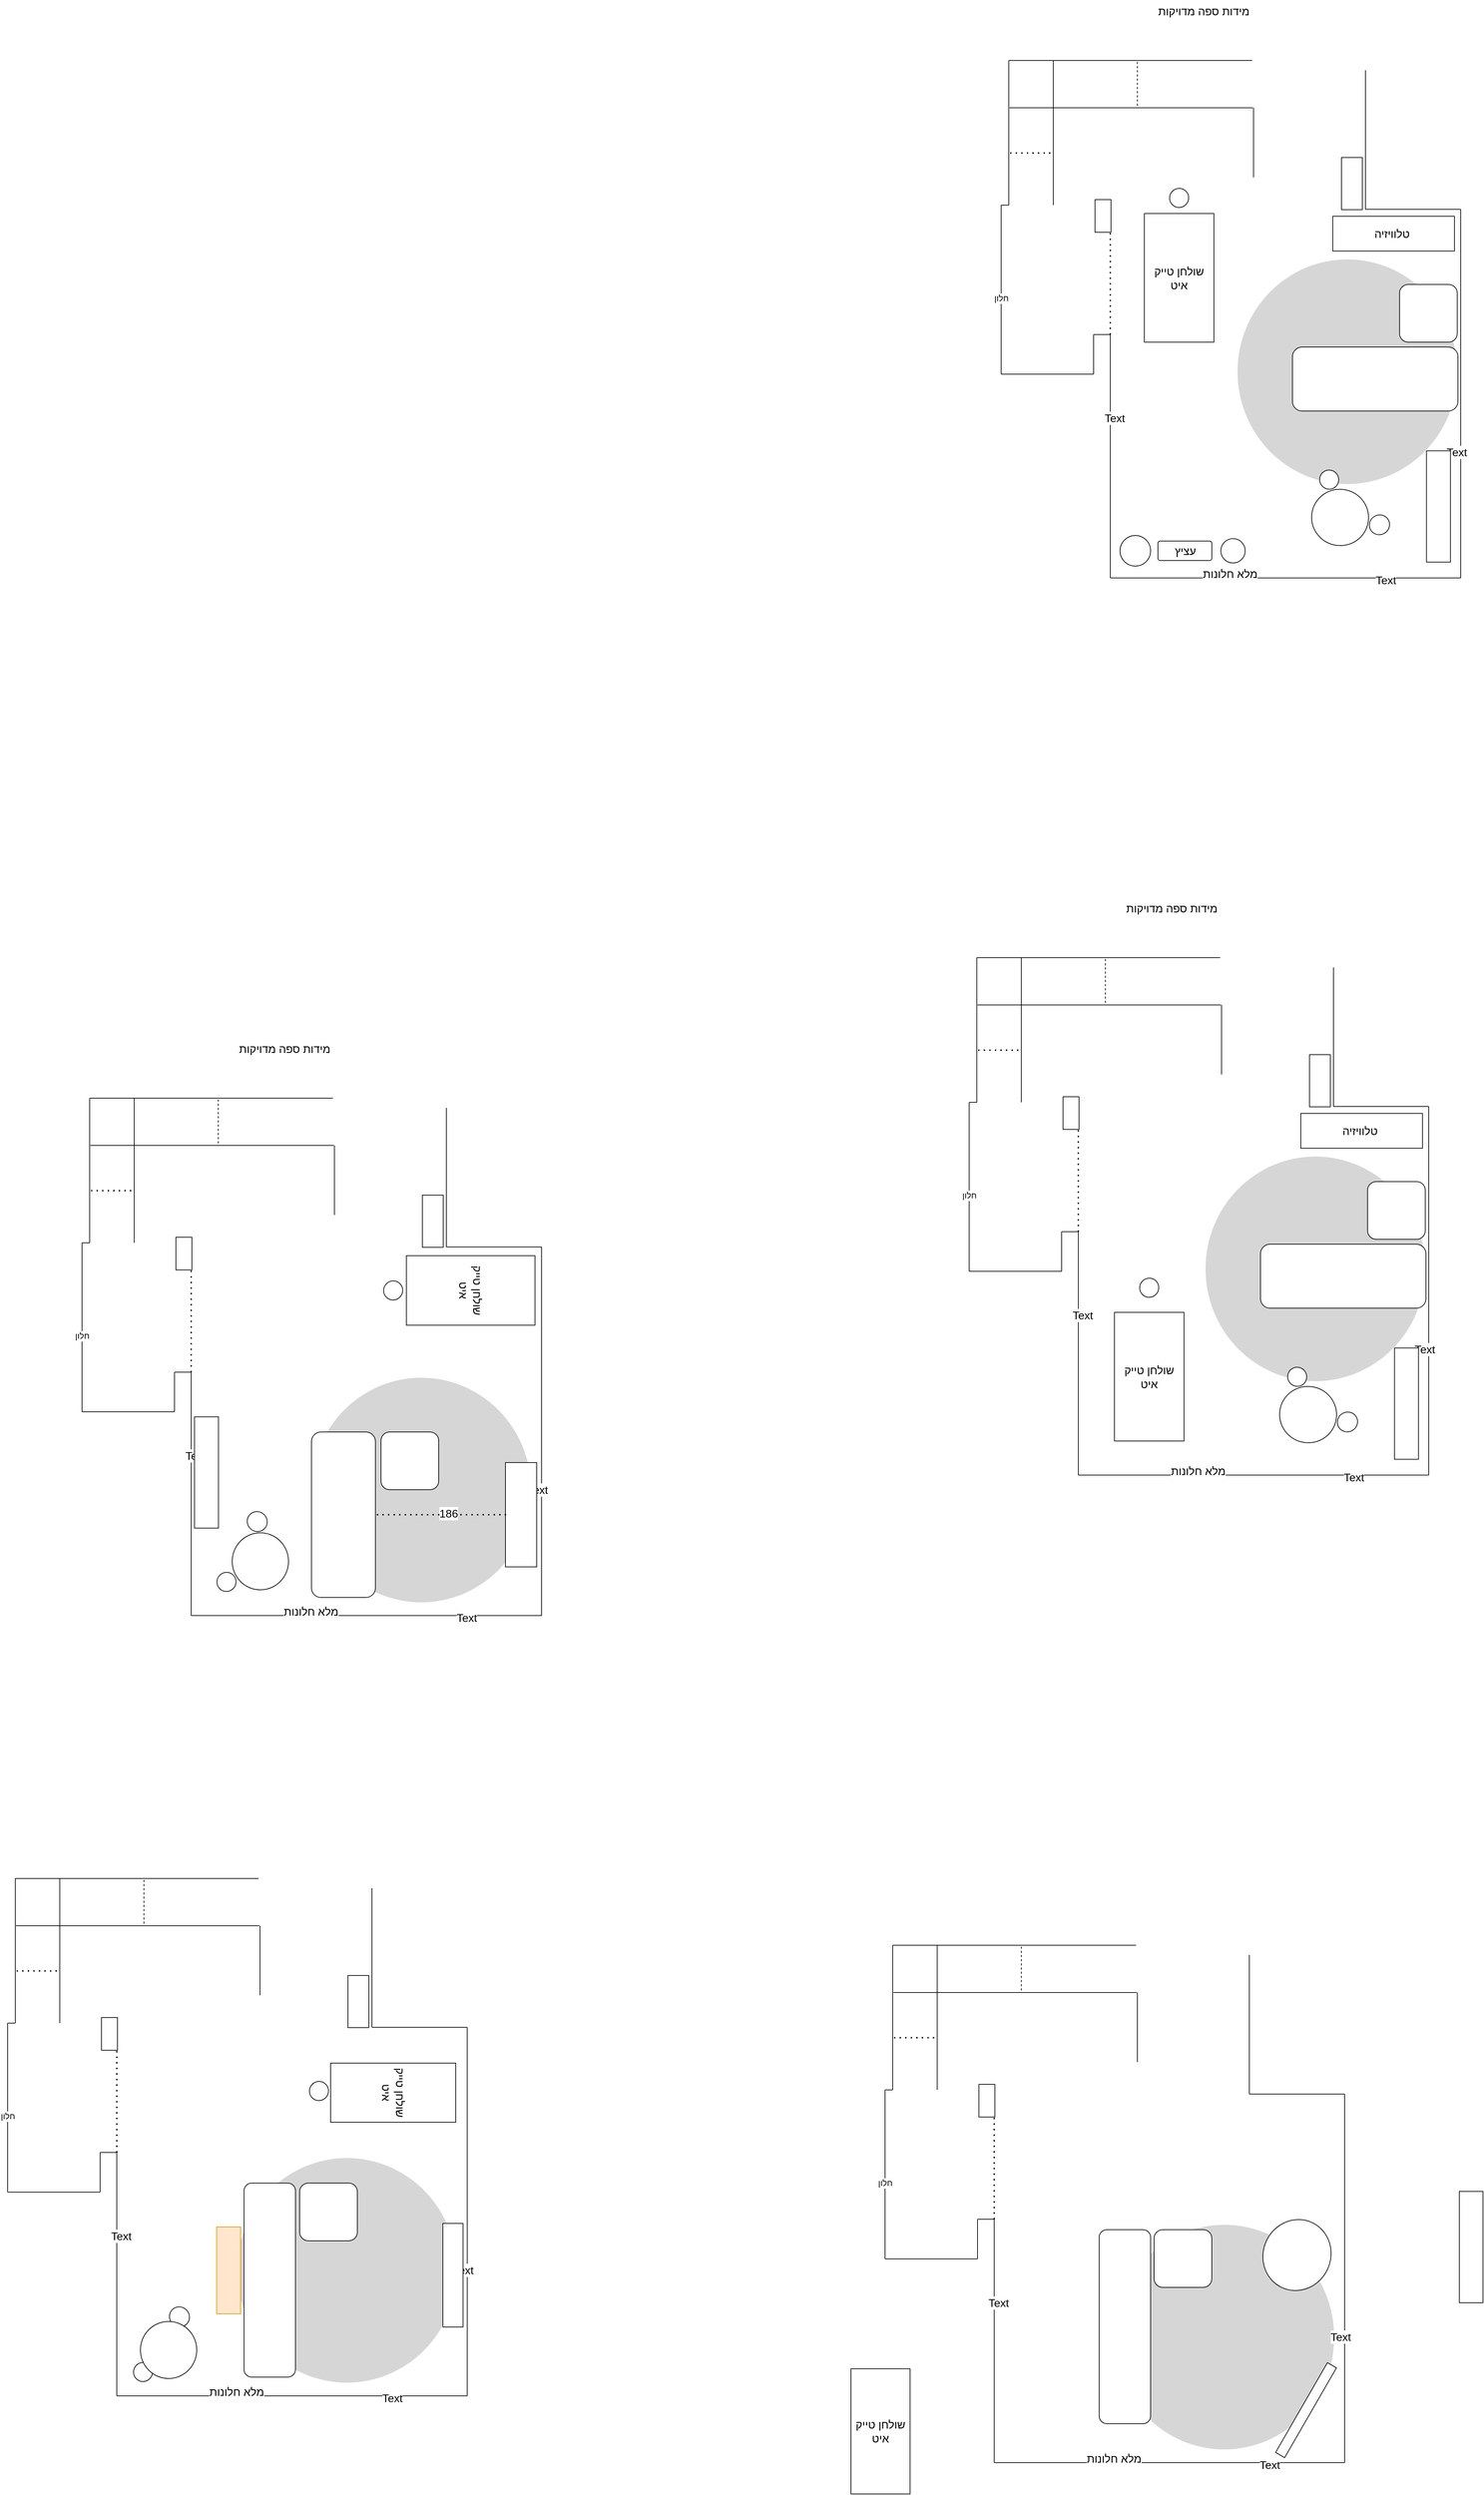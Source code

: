 <mxfile version="22.1.17" type="github">
  <diagram id="1IsKAp_z5Cbp1rZS8PP9" name="Page-1">
    <mxGraphModel dx="4347" dy="7733" grid="0" gridSize="10" guides="1" tooltips="1" connect="1" arrows="1" fold="1" page="0" pageScale="1" pageWidth="827" pageHeight="1169" background="none" math="0" shadow="0">
      <root>
        <mxCell id="0" />
        <mxCell id="1" parent="0" />
        <mxCell id="WkrGRsVILk8Z9ovsLct5-13" value="" style="ellipse;whiteSpace=wrap;html=1;fontSize=16;strokeColor=none;fillColor=#D6D6D6;" parent="1" vertex="1">
          <mxGeometry x="1143" y="1634" width="316" height="323" as="geometry" />
        </mxCell>
        <mxCell id="WkrGRsVILk8Z9ovsLct5-14" value="" style="endArrow=none;html=1;rounded=0;fontSize=12;startSize=8;endSize=8;curved=1;" parent="1" edge="1">
          <mxGeometry width="50" height="50" relative="1" as="geometry">
            <mxPoint x="1337" y="1246" as="sourcePoint" />
            <mxPoint x="1337" y="1446" as="targetPoint" />
          </mxGeometry>
        </mxCell>
        <mxCell id="WkrGRsVILk8Z9ovsLct5-15" value="" style="endArrow=none;html=1;rounded=0;fontSize=12;startSize=8;endSize=8;curved=1;" parent="1" edge="1">
          <mxGeometry width="50" height="50" relative="1" as="geometry">
            <mxPoint x="1337" y="1446" as="sourcePoint" />
            <mxPoint x="1474" y="1446" as="targetPoint" />
          </mxGeometry>
        </mxCell>
        <mxCell id="WkrGRsVILk8Z9ovsLct5-16" value="" style="endArrow=none;html=1;rounded=0;fontSize=12;startSize=8;endSize=8;curved=1;" parent="1" edge="1">
          <mxGeometry width="50" height="50" relative="1" as="geometry">
            <mxPoint x="1474" y="1446" as="sourcePoint" />
            <mxPoint x="1474" y="1976" as="targetPoint" />
          </mxGeometry>
        </mxCell>
        <mxCell id="WkrGRsVILk8Z9ovsLct5-17" value="Text" style="edgeLabel;html=1;align=center;verticalAlign=middle;resizable=0;points=[];fontSize=16;" parent="WkrGRsVILk8Z9ovsLct5-16" vertex="1" connectable="0">
          <mxGeometry x="0.317" y="-6" relative="1" as="geometry">
            <mxPoint as="offset" />
          </mxGeometry>
        </mxCell>
        <mxCell id="WkrGRsVILk8Z9ovsLct5-18" value="" style="endArrow=none;html=1;rounded=0;fontSize=12;startSize=8;endSize=8;curved=1;" parent="1" edge="1">
          <mxGeometry width="50" height="50" relative="1" as="geometry">
            <mxPoint x="1474" y="1976" as="sourcePoint" />
            <mxPoint x="970" y="1976" as="targetPoint" />
          </mxGeometry>
        </mxCell>
        <mxCell id="WkrGRsVILk8Z9ovsLct5-19" value="מלא חלונות" style="edgeLabel;html=1;align=center;verticalAlign=middle;resizable=0;points=[];fontSize=16;" parent="WkrGRsVILk8Z9ovsLct5-18" vertex="1" connectable="0">
          <mxGeometry x="0.317" y="-6" relative="1" as="geometry">
            <mxPoint as="offset" />
          </mxGeometry>
        </mxCell>
        <mxCell id="WkrGRsVILk8Z9ovsLct5-20" value="Text" style="edgeLabel;html=1;align=center;verticalAlign=middle;resizable=0;points=[];fontSize=16;" parent="WkrGRsVILk8Z9ovsLct5-18" vertex="1" connectable="0">
          <mxGeometry x="-0.569" y="3" relative="1" as="geometry">
            <mxPoint as="offset" />
          </mxGeometry>
        </mxCell>
        <mxCell id="WkrGRsVILk8Z9ovsLct5-21" value="" style="endArrow=none;html=1;rounded=0;fontSize=12;startSize=8;endSize=8;curved=1;" parent="1" edge="1">
          <mxGeometry width="50" height="50" relative="1" as="geometry">
            <mxPoint x="970" y="1976" as="sourcePoint" />
            <mxPoint x="970" y="1626" as="targetPoint" />
          </mxGeometry>
        </mxCell>
        <mxCell id="WkrGRsVILk8Z9ovsLct5-22" value="Text" style="edgeLabel;html=1;align=center;verticalAlign=middle;resizable=0;points=[];fontSize=16;" parent="WkrGRsVILk8Z9ovsLct5-21" vertex="1" connectable="0">
          <mxGeometry x="0.317" y="-6" relative="1" as="geometry">
            <mxPoint as="offset" />
          </mxGeometry>
        </mxCell>
        <mxCell id="WkrGRsVILk8Z9ovsLct5-23" value="" style="endArrow=none;html=1;rounded=0;fontSize=12;startSize=8;endSize=8;curved=1;" parent="1" edge="1">
          <mxGeometry width="50" height="50" relative="1" as="geometry">
            <mxPoint x="970" y="1626" as="sourcePoint" />
            <mxPoint x="946" y="1626" as="targetPoint" />
          </mxGeometry>
        </mxCell>
        <mxCell id="WkrGRsVILk8Z9ovsLct5-24" value="" style="endArrow=none;html=1;rounded=0;fontSize=12;startSize=8;endSize=8;curved=1;" parent="1" edge="1">
          <mxGeometry width="50" height="50" relative="1" as="geometry">
            <mxPoint x="946" y="1626" as="sourcePoint" />
            <mxPoint x="946" y="1683" as="targetPoint" />
          </mxGeometry>
        </mxCell>
        <mxCell id="WkrGRsVILk8Z9ovsLct5-25" value="" style="endArrow=none;html=1;rounded=0;fontSize=12;startSize=8;endSize=8;curved=1;" parent="1" edge="1">
          <mxGeometry width="50" height="50" relative="1" as="geometry">
            <mxPoint x="946" y="1683" as="sourcePoint" />
            <mxPoint x="813" y="1683" as="targetPoint" />
          </mxGeometry>
        </mxCell>
        <mxCell id="WkrGRsVILk8Z9ovsLct5-26" value="" style="endArrow=none;html=1;rounded=0;fontSize=12;startSize=8;endSize=8;curved=1;" parent="1" edge="1">
          <mxGeometry width="50" height="50" relative="1" as="geometry">
            <mxPoint x="813" y="1683" as="sourcePoint" />
            <mxPoint x="813" y="1630" as="targetPoint" />
          </mxGeometry>
        </mxCell>
        <mxCell id="WkrGRsVILk8Z9ovsLct5-27" value="חלון" style="endArrow=none;html=1;rounded=0;fontSize=12;startSize=8;endSize=8;curved=1;" parent="1" edge="1">
          <mxGeometry width="50" height="50" relative="1" as="geometry">
            <mxPoint x="813" y="1630" as="sourcePoint" />
            <mxPoint x="813" y="1517" as="targetPoint" />
          </mxGeometry>
        </mxCell>
        <mxCell id="WkrGRsVILk8Z9ovsLct5-28" value="" style="endArrow=none;html=1;rounded=0;fontSize=12;startSize=8;endSize=8;curved=1;" parent="1" edge="1">
          <mxGeometry width="50" height="50" relative="1" as="geometry">
            <mxPoint x="824" y="1440" as="sourcePoint" />
            <mxPoint x="824" y="1232" as="targetPoint" />
          </mxGeometry>
        </mxCell>
        <mxCell id="WkrGRsVILk8Z9ovsLct5-29" value="" style="endArrow=none;html=1;rounded=0;fontSize=12;startSize=8;endSize=8;curved=1;" parent="1" edge="1">
          <mxGeometry width="50" height="50" relative="1" as="geometry">
            <mxPoint x="813" y="1517" as="sourcePoint" />
            <mxPoint x="813" y="1440" as="targetPoint" />
          </mxGeometry>
        </mxCell>
        <mxCell id="WkrGRsVILk8Z9ovsLct5-30" value="" style="endArrow=none;html=1;rounded=0;fontSize=12;startSize=8;endSize=8;curved=1;" parent="1" edge="1">
          <mxGeometry width="50" height="50" relative="1" as="geometry">
            <mxPoint x="813" y="1440" as="sourcePoint" />
            <mxPoint x="824" y="1440" as="targetPoint" />
          </mxGeometry>
        </mxCell>
        <mxCell id="WkrGRsVILk8Z9ovsLct5-31" value="" style="endArrow=none;html=1;rounded=0;fontSize=12;startSize=8;endSize=8;curved=1;" parent="1" edge="1">
          <mxGeometry width="50" height="50" relative="1" as="geometry">
            <mxPoint x="824" y="1232" as="sourcePoint" />
            <mxPoint x="1174" y="1232" as="targetPoint" />
          </mxGeometry>
        </mxCell>
        <mxCell id="WkrGRsVILk8Z9ovsLct5-32" value="" style="endArrow=none;html=1;rounded=0;fontSize=12;startSize=8;endSize=8;curved=1;" parent="1" edge="1">
          <mxGeometry width="50" height="50" relative="1" as="geometry">
            <mxPoint x="825" y="1300" as="sourcePoint" />
            <mxPoint x="1175" y="1300" as="targetPoint" />
          </mxGeometry>
        </mxCell>
        <mxCell id="WkrGRsVILk8Z9ovsLct5-33" value="" style="endArrow=none;dashed=1;html=1;rounded=0;fontSize=12;startSize=8;endSize=8;curved=1;" parent="1" edge="1">
          <mxGeometry width="50" height="50" relative="1" as="geometry">
            <mxPoint x="1009" y="1297" as="sourcePoint" />
            <mxPoint x="1009" y="1231" as="targetPoint" />
          </mxGeometry>
        </mxCell>
        <mxCell id="WkrGRsVILk8Z9ovsLct5-34" value="" style="endArrow=none;html=1;rounded=0;fontSize=12;startSize=8;endSize=8;curved=1;" parent="1" edge="1">
          <mxGeometry width="50" height="50" relative="1" as="geometry">
            <mxPoint x="888" y="1440" as="sourcePoint" />
            <mxPoint x="888" y="1232" as="targetPoint" />
          </mxGeometry>
        </mxCell>
        <mxCell id="WkrGRsVILk8Z9ovsLct5-35" value="" style="endArrow=none;dashed=1;html=1;dashPattern=1 3;strokeWidth=2;rounded=0;fontSize=12;startSize=8;endSize=8;curved=1;" parent="1" edge="1">
          <mxGeometry width="50" height="50" relative="1" as="geometry">
            <mxPoint x="826" y="1365" as="sourcePoint" />
            <mxPoint x="888" y="1365" as="targetPoint" />
          </mxGeometry>
        </mxCell>
        <mxCell id="WkrGRsVILk8Z9ovsLct5-36" value="" style="rounded=0;whiteSpace=wrap;html=1;fontSize=16;" parent="1" vertex="1">
          <mxGeometry x="948" y="1432" width="23" height="47" as="geometry" />
        </mxCell>
        <mxCell id="WkrGRsVILk8Z9ovsLct5-37" value="" style="endArrow=none;dashed=1;html=1;dashPattern=1 3;strokeWidth=2;rounded=0;fontSize=12;startSize=8;endSize=8;curved=1;" parent="1" edge="1">
          <mxGeometry width="50" height="50" relative="1" as="geometry">
            <mxPoint x="970" y="1626" as="sourcePoint" />
            <mxPoint x="970" y="1476" as="targetPoint" />
          </mxGeometry>
        </mxCell>
        <mxCell id="WkrGRsVILk8Z9ovsLct5-38" value="" style="endArrow=none;html=1;rounded=0;fontSize=12;startSize=8;endSize=8;curved=1;" parent="1" edge="1">
          <mxGeometry width="50" height="50" relative="1" as="geometry">
            <mxPoint x="1176" y="1400" as="sourcePoint" />
            <mxPoint x="1176" y="1300" as="targetPoint" />
          </mxGeometry>
        </mxCell>
        <mxCell id="WkrGRsVILk8Z9ovsLct5-39" value="שולחן טייק איט" style="rounded=0;whiteSpace=wrap;html=1;fontSize=16;rotation=0;" parent="1" vertex="1">
          <mxGeometry x="764" y="1841" width="85" height="180" as="geometry" />
        </mxCell>
        <mxCell id="WkrGRsVILk8Z9ovsLct5-40" value="" style="rounded=0;whiteSpace=wrap;html=1;fontSize=16;rotation=30;" parent="1" vertex="1">
          <mxGeometry x="1411" y="1826" width="15" height="149" as="geometry" />
        </mxCell>
        <mxCell id="WkrGRsVILk8Z9ovsLct5-41" value="" style="rounded=1;whiteSpace=wrap;html=1;fontSize=16;" parent="1" vertex="1">
          <mxGeometry x="1121" y="1641" width="74" height="279" as="geometry" />
        </mxCell>
        <mxCell id="WkrGRsVILk8Z9ovsLct5-42" value="" style="rounded=1;whiteSpace=wrap;html=1;fontSize=16;rotation=0;" parent="1" vertex="1">
          <mxGeometry x="1200" y="1641" width="83" height="83" as="geometry" />
        </mxCell>
        <mxCell id="WkrGRsVILk8Z9ovsLct5-43" value="" style="rounded=0;whiteSpace=wrap;html=1;fontSize=16;rotation=90;" parent="1" vertex="1">
          <mxGeometry x="1576" y="1649" width="160" height="34" as="geometry" />
        </mxCell>
        <mxCell id="WkrGRsVILk8Z9ovsLct5-55" value="" style="ellipse;whiteSpace=wrap;html=1;fontSize=16;rotation=-65;direction=west;" parent="1" vertex="1">
          <mxGeometry x="1354" y="1629" width="103" height="97" as="geometry" />
        </mxCell>
        <mxCell id="WkrGRsVILk8Z9ovsLct5-88" value="" style="ellipse;whiteSpace=wrap;html=1;fontSize=16;strokeColor=none;fillColor=#D6D6D6;" parent="1" vertex="1">
          <mxGeometry x="-119" y="1538" width="316" height="323" as="geometry" />
        </mxCell>
        <mxCell id="WkrGRsVILk8Z9ovsLct5-89" value="" style="endArrow=none;html=1;rounded=0;fontSize=12;startSize=8;endSize=8;curved=1;" parent="1" edge="1">
          <mxGeometry width="50" height="50" relative="1" as="geometry">
            <mxPoint x="75" y="1150" as="sourcePoint" />
            <mxPoint x="75" y="1350" as="targetPoint" />
          </mxGeometry>
        </mxCell>
        <mxCell id="WkrGRsVILk8Z9ovsLct5-90" value="" style="endArrow=none;html=1;rounded=0;fontSize=12;startSize=8;endSize=8;curved=1;" parent="1" edge="1">
          <mxGeometry width="50" height="50" relative="1" as="geometry">
            <mxPoint x="75" y="1350" as="sourcePoint" />
            <mxPoint x="212" y="1350" as="targetPoint" />
          </mxGeometry>
        </mxCell>
        <mxCell id="WkrGRsVILk8Z9ovsLct5-91" value="" style="endArrow=none;html=1;rounded=0;fontSize=12;startSize=8;endSize=8;curved=1;" parent="1" edge="1">
          <mxGeometry width="50" height="50" relative="1" as="geometry">
            <mxPoint x="212" y="1350" as="sourcePoint" />
            <mxPoint x="212" y="1880" as="targetPoint" />
          </mxGeometry>
        </mxCell>
        <mxCell id="WkrGRsVILk8Z9ovsLct5-92" value="Text" style="edgeLabel;html=1;align=center;verticalAlign=middle;resizable=0;points=[];fontSize=16;" parent="WkrGRsVILk8Z9ovsLct5-91" vertex="1" connectable="0">
          <mxGeometry x="0.317" y="-6" relative="1" as="geometry">
            <mxPoint as="offset" />
          </mxGeometry>
        </mxCell>
        <mxCell id="WkrGRsVILk8Z9ovsLct5-93" value="" style="endArrow=none;html=1;rounded=0;fontSize=12;startSize=8;endSize=8;curved=1;" parent="1" edge="1">
          <mxGeometry width="50" height="50" relative="1" as="geometry">
            <mxPoint x="212" y="1880" as="sourcePoint" />
            <mxPoint x="-292" y="1880" as="targetPoint" />
          </mxGeometry>
        </mxCell>
        <mxCell id="WkrGRsVILk8Z9ovsLct5-94" value="מלא חלונות" style="edgeLabel;html=1;align=center;verticalAlign=middle;resizable=0;points=[];fontSize=16;" parent="WkrGRsVILk8Z9ovsLct5-93" vertex="1" connectable="0">
          <mxGeometry x="0.317" y="-6" relative="1" as="geometry">
            <mxPoint as="offset" />
          </mxGeometry>
        </mxCell>
        <mxCell id="WkrGRsVILk8Z9ovsLct5-95" value="Text" style="edgeLabel;html=1;align=center;verticalAlign=middle;resizable=0;points=[];fontSize=16;" parent="WkrGRsVILk8Z9ovsLct5-93" vertex="1" connectable="0">
          <mxGeometry x="-0.569" y="3" relative="1" as="geometry">
            <mxPoint as="offset" />
          </mxGeometry>
        </mxCell>
        <mxCell id="WkrGRsVILk8Z9ovsLct5-96" value="" style="endArrow=none;html=1;rounded=0;fontSize=12;startSize=8;endSize=8;curved=1;" parent="1" edge="1">
          <mxGeometry width="50" height="50" relative="1" as="geometry">
            <mxPoint x="-292" y="1880" as="sourcePoint" />
            <mxPoint x="-292" y="1530" as="targetPoint" />
          </mxGeometry>
        </mxCell>
        <mxCell id="WkrGRsVILk8Z9ovsLct5-97" value="Text" style="edgeLabel;html=1;align=center;verticalAlign=middle;resizable=0;points=[];fontSize=16;" parent="WkrGRsVILk8Z9ovsLct5-96" vertex="1" connectable="0">
          <mxGeometry x="0.317" y="-6" relative="1" as="geometry">
            <mxPoint as="offset" />
          </mxGeometry>
        </mxCell>
        <mxCell id="WkrGRsVILk8Z9ovsLct5-98" value="" style="endArrow=none;html=1;rounded=0;fontSize=12;startSize=8;endSize=8;curved=1;" parent="1" edge="1">
          <mxGeometry width="50" height="50" relative="1" as="geometry">
            <mxPoint x="-292" y="1530" as="sourcePoint" />
            <mxPoint x="-316" y="1530" as="targetPoint" />
          </mxGeometry>
        </mxCell>
        <mxCell id="WkrGRsVILk8Z9ovsLct5-99" value="" style="endArrow=none;html=1;rounded=0;fontSize=12;startSize=8;endSize=8;curved=1;" parent="1" edge="1">
          <mxGeometry width="50" height="50" relative="1" as="geometry">
            <mxPoint x="-316" y="1530" as="sourcePoint" />
            <mxPoint x="-316" y="1587" as="targetPoint" />
          </mxGeometry>
        </mxCell>
        <mxCell id="WkrGRsVILk8Z9ovsLct5-100" value="" style="endArrow=none;html=1;rounded=0;fontSize=12;startSize=8;endSize=8;curved=1;" parent="1" edge="1">
          <mxGeometry width="50" height="50" relative="1" as="geometry">
            <mxPoint x="-316" y="1587" as="sourcePoint" />
            <mxPoint x="-449" y="1587" as="targetPoint" />
          </mxGeometry>
        </mxCell>
        <mxCell id="WkrGRsVILk8Z9ovsLct5-101" value="" style="endArrow=none;html=1;rounded=0;fontSize=12;startSize=8;endSize=8;curved=1;" parent="1" edge="1">
          <mxGeometry width="50" height="50" relative="1" as="geometry">
            <mxPoint x="-449" y="1587" as="sourcePoint" />
            <mxPoint x="-449" y="1534" as="targetPoint" />
          </mxGeometry>
        </mxCell>
        <mxCell id="WkrGRsVILk8Z9ovsLct5-102" value="חלון" style="endArrow=none;html=1;rounded=0;fontSize=12;startSize=8;endSize=8;curved=1;" parent="1" edge="1">
          <mxGeometry width="50" height="50" relative="1" as="geometry">
            <mxPoint x="-449" y="1534" as="sourcePoint" />
            <mxPoint x="-449" y="1421" as="targetPoint" />
          </mxGeometry>
        </mxCell>
        <mxCell id="WkrGRsVILk8Z9ovsLct5-103" value="" style="endArrow=none;html=1;rounded=0;fontSize=12;startSize=8;endSize=8;curved=1;" parent="1" edge="1">
          <mxGeometry width="50" height="50" relative="1" as="geometry">
            <mxPoint x="-438" y="1344" as="sourcePoint" />
            <mxPoint x="-438" y="1136" as="targetPoint" />
          </mxGeometry>
        </mxCell>
        <mxCell id="WkrGRsVILk8Z9ovsLct5-104" value="" style="endArrow=none;html=1;rounded=0;fontSize=12;startSize=8;endSize=8;curved=1;" parent="1" edge="1">
          <mxGeometry width="50" height="50" relative="1" as="geometry">
            <mxPoint x="-449" y="1421" as="sourcePoint" />
            <mxPoint x="-449" y="1344" as="targetPoint" />
          </mxGeometry>
        </mxCell>
        <mxCell id="WkrGRsVILk8Z9ovsLct5-105" value="" style="endArrow=none;html=1;rounded=0;fontSize=12;startSize=8;endSize=8;curved=1;" parent="1" edge="1">
          <mxGeometry width="50" height="50" relative="1" as="geometry">
            <mxPoint x="-449" y="1344" as="sourcePoint" />
            <mxPoint x="-438" y="1344" as="targetPoint" />
          </mxGeometry>
        </mxCell>
        <mxCell id="WkrGRsVILk8Z9ovsLct5-106" value="" style="endArrow=none;html=1;rounded=0;fontSize=12;startSize=8;endSize=8;curved=1;" parent="1" edge="1">
          <mxGeometry width="50" height="50" relative="1" as="geometry">
            <mxPoint x="-438" y="1136" as="sourcePoint" />
            <mxPoint x="-88" y="1136" as="targetPoint" />
          </mxGeometry>
        </mxCell>
        <mxCell id="WkrGRsVILk8Z9ovsLct5-107" value="" style="endArrow=none;html=1;rounded=0;fontSize=12;startSize=8;endSize=8;curved=1;" parent="1" edge="1">
          <mxGeometry width="50" height="50" relative="1" as="geometry">
            <mxPoint x="-437" y="1204" as="sourcePoint" />
            <mxPoint x="-87" y="1204" as="targetPoint" />
          </mxGeometry>
        </mxCell>
        <mxCell id="WkrGRsVILk8Z9ovsLct5-108" value="" style="endArrow=none;dashed=1;html=1;rounded=0;fontSize=12;startSize=8;endSize=8;curved=1;" parent="1" edge="1">
          <mxGeometry width="50" height="50" relative="1" as="geometry">
            <mxPoint x="-253" y="1201" as="sourcePoint" />
            <mxPoint x="-253" y="1135" as="targetPoint" />
          </mxGeometry>
        </mxCell>
        <mxCell id="WkrGRsVILk8Z9ovsLct5-109" value="" style="endArrow=none;html=1;rounded=0;fontSize=12;startSize=8;endSize=8;curved=1;" parent="1" edge="1">
          <mxGeometry width="50" height="50" relative="1" as="geometry">
            <mxPoint x="-374" y="1344" as="sourcePoint" />
            <mxPoint x="-374" y="1136" as="targetPoint" />
          </mxGeometry>
        </mxCell>
        <mxCell id="WkrGRsVILk8Z9ovsLct5-110" value="" style="endArrow=none;dashed=1;html=1;dashPattern=1 3;strokeWidth=2;rounded=0;fontSize=12;startSize=8;endSize=8;curved=1;" parent="1" edge="1">
          <mxGeometry width="50" height="50" relative="1" as="geometry">
            <mxPoint x="-436" y="1269" as="sourcePoint" />
            <mxPoint x="-374" y="1269" as="targetPoint" />
          </mxGeometry>
        </mxCell>
        <mxCell id="WkrGRsVILk8Z9ovsLct5-111" value="" style="rounded=0;whiteSpace=wrap;html=1;fontSize=16;" parent="1" vertex="1">
          <mxGeometry x="-314" y="1336" width="23" height="47" as="geometry" />
        </mxCell>
        <mxCell id="WkrGRsVILk8Z9ovsLct5-112" value="" style="endArrow=none;dashed=1;html=1;dashPattern=1 3;strokeWidth=2;rounded=0;fontSize=12;startSize=8;endSize=8;curved=1;" parent="1" edge="1">
          <mxGeometry width="50" height="50" relative="1" as="geometry">
            <mxPoint x="-292" y="1530" as="sourcePoint" />
            <mxPoint x="-292" y="1380" as="targetPoint" />
          </mxGeometry>
        </mxCell>
        <mxCell id="WkrGRsVILk8Z9ovsLct5-113" value="" style="endArrow=none;html=1;rounded=0;fontSize=12;startSize=8;endSize=8;curved=1;" parent="1" edge="1">
          <mxGeometry width="50" height="50" relative="1" as="geometry">
            <mxPoint x="-86" y="1304" as="sourcePoint" />
            <mxPoint x="-86" y="1204" as="targetPoint" />
          </mxGeometry>
        </mxCell>
        <mxCell id="WkrGRsVILk8Z9ovsLct5-114" value="שולחן טייק איט" style="rounded=0;whiteSpace=wrap;html=1;fontSize=16;rotation=90;" parent="1" vertex="1">
          <mxGeometry x="63" y="1354" width="85" height="180" as="geometry" />
        </mxCell>
        <mxCell id="WkrGRsVILk8Z9ovsLct5-115" value="" style="rounded=0;whiteSpace=wrap;html=1;fontSize=16;" parent="1" vertex="1">
          <mxGeometry x="177" y="1632" width="29" height="149" as="geometry" />
        </mxCell>
        <mxCell id="WkrGRsVILk8Z9ovsLct5-116" value="" style="rounded=1;whiteSpace=wrap;html=1;fontSize=16;" parent="1" vertex="1">
          <mxGeometry x="-109" y="1574" width="74" height="279" as="geometry" />
        </mxCell>
        <mxCell id="WkrGRsVILk8Z9ovsLct5-117" value="" style="rounded=1;whiteSpace=wrap;html=1;fontSize=16;rotation=0;" parent="1" vertex="1">
          <mxGeometry x="-29" y="1574" width="83" height="83" as="geometry" />
        </mxCell>
        <mxCell id="WkrGRsVILk8Z9ovsLct5-118" value="" style="rounded=0;whiteSpace=wrap;html=1;fontSize=16;rotation=90;fillColor=#ffe6cc;strokeColor=#d79b00;" parent="1" vertex="1">
          <mxGeometry x="-193.57" y="1682.25" width="124.85" height="34.5" as="geometry" />
        </mxCell>
        <mxCell id="WkrGRsVILk8Z9ovsLct5-120" value="" style="ellipse;whiteSpace=wrap;html=1;fontSize=16;rotation=-225;" parent="1" vertex="1">
          <mxGeometry x="-268" y="1832" width="27.59" height="27.24" as="geometry" />
        </mxCell>
        <mxCell id="WkrGRsVILk8Z9ovsLct5-121" value="" style="ellipse;whiteSpace=wrap;html=1;fontSize=16;rotation=-225;" parent="1" vertex="1">
          <mxGeometry x="-216" y="1751.78" width="28.26" height="29.22" as="geometry" />
        </mxCell>
        <mxCell id="WkrGRsVILk8Z9ovsLct5-122" value="" style="rounded=0;whiteSpace=wrap;html=1;fontSize=16;rotation=90;" parent="1" vertex="1">
          <mxGeometry x="18" y="1298" width="75" height="30" as="geometry" />
        </mxCell>
        <mxCell id="WkrGRsVILk8Z9ovsLct5-123" value="" style="ellipse;whiteSpace=wrap;html=1;fontSize=16;rotation=-225;" parent="1" vertex="1">
          <mxGeometry x="-15.0" y="1427.995" width="27.59" height="27.24" as="geometry" />
        </mxCell>
        <mxCell id="WkrGRsVILk8Z9ovsLct5-119" value="" style="ellipse;whiteSpace=wrap;html=1;fontSize=16;" parent="1" vertex="1">
          <mxGeometry x="-258" y="1773" width="81" height="82" as="geometry" />
        </mxCell>
        <mxCell id="WkrGRsVILk8Z9ovsLct5-10" value="" style="ellipse;whiteSpace=wrap;html=1;fontSize=16;strokeColor=none;fillColor=#D6D6D6;" parent="1" vertex="1">
          <mxGeometry x="-12" y="416" width="316" height="323" as="geometry" />
        </mxCell>
        <mxCell id="ZSqlHogMdSd6QK7gtKhj-2" value="" style="endArrow=none;html=1;rounded=0;fontSize=12;startSize=8;endSize=8;curved=1;" parent="1" edge="1">
          <mxGeometry width="50" height="50" relative="1" as="geometry">
            <mxPoint x="182" y="28" as="sourcePoint" />
            <mxPoint x="182" y="228" as="targetPoint" />
          </mxGeometry>
        </mxCell>
        <mxCell id="ZSqlHogMdSd6QK7gtKhj-4" value="" style="endArrow=none;html=1;rounded=0;fontSize=12;startSize=8;endSize=8;curved=1;" parent="1" edge="1">
          <mxGeometry width="50" height="50" relative="1" as="geometry">
            <mxPoint x="182" y="228" as="sourcePoint" />
            <mxPoint x="319" y="228" as="targetPoint" />
          </mxGeometry>
        </mxCell>
        <mxCell id="ZSqlHogMdSd6QK7gtKhj-5" value="" style="endArrow=none;html=1;rounded=0;fontSize=12;startSize=8;endSize=8;curved=1;" parent="1" edge="1">
          <mxGeometry width="50" height="50" relative="1" as="geometry">
            <mxPoint x="319" y="228" as="sourcePoint" />
            <mxPoint x="319" y="758" as="targetPoint" />
          </mxGeometry>
        </mxCell>
        <mxCell id="ZSqlHogMdSd6QK7gtKhj-6" value="Text" style="edgeLabel;html=1;align=center;verticalAlign=middle;resizable=0;points=[];fontSize=16;" parent="ZSqlHogMdSd6QK7gtKhj-5" vertex="1" connectable="0">
          <mxGeometry x="0.317" y="-6" relative="1" as="geometry">
            <mxPoint as="offset" />
          </mxGeometry>
        </mxCell>
        <mxCell id="ZSqlHogMdSd6QK7gtKhj-7" value="" style="endArrow=none;html=1;rounded=0;fontSize=12;startSize=8;endSize=8;curved=1;" parent="1" edge="1">
          <mxGeometry width="50" height="50" relative="1" as="geometry">
            <mxPoint x="319" y="758" as="sourcePoint" />
            <mxPoint x="-185" y="758" as="targetPoint" />
          </mxGeometry>
        </mxCell>
        <mxCell id="ZSqlHogMdSd6QK7gtKhj-8" value="מלא חלונות" style="edgeLabel;html=1;align=center;verticalAlign=middle;resizable=0;points=[];fontSize=16;" parent="ZSqlHogMdSd6QK7gtKhj-7" vertex="1" connectable="0">
          <mxGeometry x="0.317" y="-6" relative="1" as="geometry">
            <mxPoint as="offset" />
          </mxGeometry>
        </mxCell>
        <mxCell id="WkrGRsVILk8Z9ovsLct5-2" value="Text" style="edgeLabel;html=1;align=center;verticalAlign=middle;resizable=0;points=[];fontSize=16;" parent="ZSqlHogMdSd6QK7gtKhj-7" vertex="1" connectable="0">
          <mxGeometry x="-0.569" y="3" relative="1" as="geometry">
            <mxPoint as="offset" />
          </mxGeometry>
        </mxCell>
        <mxCell id="ZSqlHogMdSd6QK7gtKhj-9" value="" style="endArrow=none;html=1;rounded=0;fontSize=12;startSize=8;endSize=8;curved=1;" parent="1" edge="1">
          <mxGeometry width="50" height="50" relative="1" as="geometry">
            <mxPoint x="-185" y="758" as="sourcePoint" />
            <mxPoint x="-185" y="408" as="targetPoint" />
          </mxGeometry>
        </mxCell>
        <mxCell id="ZSqlHogMdSd6QK7gtKhj-10" value="Text" style="edgeLabel;html=1;align=center;verticalAlign=middle;resizable=0;points=[];fontSize=16;" parent="ZSqlHogMdSd6QK7gtKhj-9" vertex="1" connectable="0">
          <mxGeometry x="0.317" y="-6" relative="1" as="geometry">
            <mxPoint as="offset" />
          </mxGeometry>
        </mxCell>
        <mxCell id="ZSqlHogMdSd6QK7gtKhj-11" value="" style="endArrow=none;html=1;rounded=0;fontSize=12;startSize=8;endSize=8;curved=1;" parent="1" edge="1">
          <mxGeometry width="50" height="50" relative="1" as="geometry">
            <mxPoint x="-185" y="408" as="sourcePoint" />
            <mxPoint x="-209" y="408" as="targetPoint" />
          </mxGeometry>
        </mxCell>
        <mxCell id="ZSqlHogMdSd6QK7gtKhj-12" value="" style="endArrow=none;html=1;rounded=0;fontSize=12;startSize=8;endSize=8;curved=1;" parent="1" edge="1">
          <mxGeometry width="50" height="50" relative="1" as="geometry">
            <mxPoint x="-209" y="408" as="sourcePoint" />
            <mxPoint x="-209" y="465" as="targetPoint" />
          </mxGeometry>
        </mxCell>
        <mxCell id="ZSqlHogMdSd6QK7gtKhj-13" value="" style="endArrow=none;html=1;rounded=0;fontSize=12;startSize=8;endSize=8;curved=1;" parent="1" edge="1">
          <mxGeometry width="50" height="50" relative="1" as="geometry">
            <mxPoint x="-209" y="465" as="sourcePoint" />
            <mxPoint x="-342" y="465" as="targetPoint" />
          </mxGeometry>
        </mxCell>
        <mxCell id="ZSqlHogMdSd6QK7gtKhj-16" value="" style="endArrow=none;html=1;rounded=0;fontSize=12;startSize=8;endSize=8;curved=1;" parent="1" edge="1">
          <mxGeometry width="50" height="50" relative="1" as="geometry">
            <mxPoint x="-342" y="465" as="sourcePoint" />
            <mxPoint x="-342" y="412" as="targetPoint" />
          </mxGeometry>
        </mxCell>
        <mxCell id="ZSqlHogMdSd6QK7gtKhj-21" value="חלון" style="endArrow=none;html=1;rounded=0;fontSize=12;startSize=8;endSize=8;curved=1;" parent="1" edge="1">
          <mxGeometry width="50" height="50" relative="1" as="geometry">
            <mxPoint x="-342" y="412" as="sourcePoint" />
            <mxPoint x="-342" y="299" as="targetPoint" />
          </mxGeometry>
        </mxCell>
        <mxCell id="ZSqlHogMdSd6QK7gtKhj-22" value="" style="endArrow=none;html=1;rounded=0;fontSize=12;startSize=8;endSize=8;curved=1;" parent="1" edge="1">
          <mxGeometry width="50" height="50" relative="1" as="geometry">
            <mxPoint x="-331" y="222" as="sourcePoint" />
            <mxPoint x="-331" y="14" as="targetPoint" />
          </mxGeometry>
        </mxCell>
        <mxCell id="ZSqlHogMdSd6QK7gtKhj-24" value="" style="endArrow=none;html=1;rounded=0;fontSize=12;startSize=8;endSize=8;curved=1;" parent="1" edge="1">
          <mxGeometry width="50" height="50" relative="1" as="geometry">
            <mxPoint x="-342" y="299" as="sourcePoint" />
            <mxPoint x="-342" y="222" as="targetPoint" />
          </mxGeometry>
        </mxCell>
        <mxCell id="ZSqlHogMdSd6QK7gtKhj-25" value="" style="endArrow=none;html=1;rounded=0;fontSize=12;startSize=8;endSize=8;curved=1;" parent="1" edge="1">
          <mxGeometry width="50" height="50" relative="1" as="geometry">
            <mxPoint x="-342" y="222" as="sourcePoint" />
            <mxPoint x="-331" y="222" as="targetPoint" />
          </mxGeometry>
        </mxCell>
        <mxCell id="ZSqlHogMdSd6QK7gtKhj-26" value="" style="endArrow=none;html=1;rounded=0;fontSize=12;startSize=8;endSize=8;curved=1;" parent="1" edge="1">
          <mxGeometry width="50" height="50" relative="1" as="geometry">
            <mxPoint x="-331" y="14" as="sourcePoint" />
            <mxPoint x="19" y="14" as="targetPoint" />
          </mxGeometry>
        </mxCell>
        <mxCell id="ZSqlHogMdSd6QK7gtKhj-28" value="" style="endArrow=none;html=1;rounded=0;fontSize=12;startSize=8;endSize=8;curved=1;" parent="1" edge="1">
          <mxGeometry width="50" height="50" relative="1" as="geometry">
            <mxPoint x="-330" y="82" as="sourcePoint" />
            <mxPoint x="20" y="82" as="targetPoint" />
          </mxGeometry>
        </mxCell>
        <mxCell id="ZSqlHogMdSd6QK7gtKhj-29" value="" style="endArrow=none;dashed=1;html=1;rounded=0;fontSize=12;startSize=8;endSize=8;curved=1;" parent="1" edge="1">
          <mxGeometry width="50" height="50" relative="1" as="geometry">
            <mxPoint x="-146" y="79" as="sourcePoint" />
            <mxPoint x="-146" y="13" as="targetPoint" />
          </mxGeometry>
        </mxCell>
        <mxCell id="ZSqlHogMdSd6QK7gtKhj-31" value="" style="endArrow=none;html=1;rounded=0;fontSize=12;startSize=8;endSize=8;curved=1;" parent="1" edge="1">
          <mxGeometry width="50" height="50" relative="1" as="geometry">
            <mxPoint x="-267" y="222" as="sourcePoint" />
            <mxPoint x="-267" y="14" as="targetPoint" />
          </mxGeometry>
        </mxCell>
        <mxCell id="ZSqlHogMdSd6QK7gtKhj-32" value="" style="endArrow=none;dashed=1;html=1;dashPattern=1 3;strokeWidth=2;rounded=0;fontSize=12;startSize=8;endSize=8;curved=1;" parent="1" edge="1">
          <mxGeometry width="50" height="50" relative="1" as="geometry">
            <mxPoint x="-329" y="147" as="sourcePoint" />
            <mxPoint x="-267" y="147" as="targetPoint" />
          </mxGeometry>
        </mxCell>
        <mxCell id="ZSqlHogMdSd6QK7gtKhj-34" value="" style="rounded=0;whiteSpace=wrap;html=1;fontSize=16;" parent="1" vertex="1">
          <mxGeometry x="-207" y="214" width="23" height="47" as="geometry" />
        </mxCell>
        <mxCell id="ZSqlHogMdSd6QK7gtKhj-35" value="" style="endArrow=none;dashed=1;html=1;dashPattern=1 3;strokeWidth=2;rounded=0;fontSize=12;startSize=8;endSize=8;curved=1;" parent="1" edge="1">
          <mxGeometry width="50" height="50" relative="1" as="geometry">
            <mxPoint x="-185" y="408" as="sourcePoint" />
            <mxPoint x="-185" y="258" as="targetPoint" />
          </mxGeometry>
        </mxCell>
        <mxCell id="ZSqlHogMdSd6QK7gtKhj-36" value="" style="endArrow=none;html=1;rounded=0;fontSize=12;startSize=8;endSize=8;curved=1;" parent="1" edge="1">
          <mxGeometry width="50" height="50" relative="1" as="geometry">
            <mxPoint x="21" y="182" as="sourcePoint" />
            <mxPoint x="21" y="82" as="targetPoint" />
          </mxGeometry>
        </mxCell>
        <mxCell id="WkrGRsVILk8Z9ovsLct5-3" value="שולחן טייק איט" style="rounded=0;whiteSpace=wrap;html=1;fontSize=16;rotation=90;" parent="1" vertex="1">
          <mxGeometry x="167" y="198" width="100" height="185" as="geometry" />
        </mxCell>
        <mxCell id="WkrGRsVILk8Z9ovsLct5-7" value="" style="rounded=1;whiteSpace=wrap;html=1;fontSize=16;" parent="1" vertex="1">
          <mxGeometry x="-12" y="494" width="92" height="238" as="geometry" />
        </mxCell>
        <mxCell id="WkrGRsVILk8Z9ovsLct5-8" value="" style="rounded=1;whiteSpace=wrap;html=1;fontSize=16;rotation=0;" parent="1" vertex="1">
          <mxGeometry x="88" y="494" width="83" height="83" as="geometry" />
        </mxCell>
        <mxCell id="WkrGRsVILk8Z9ovsLct5-9" value="" style="rounded=0;whiteSpace=wrap;html=1;fontSize=16;rotation=90;" parent="1" vertex="1">
          <mxGeometry x="-243" y="535" width="160" height="34.5" as="geometry" />
        </mxCell>
        <mxCell id="WkrGRsVILk8Z9ovsLct5-46" value="" style="ellipse;whiteSpace=wrap;html=1;fontSize=16;" parent="1" vertex="1">
          <mxGeometry x="-126" y="639" width="81" height="82" as="geometry" />
        </mxCell>
        <mxCell id="WkrGRsVILk8Z9ovsLct5-48" value="" style="ellipse;whiteSpace=wrap;html=1;fontSize=16;rotation=-225;" parent="1" vertex="1">
          <mxGeometry x="-148" y="695.96" width="27.59" height="27.24" as="geometry" />
        </mxCell>
        <mxCell id="WkrGRsVILk8Z9ovsLct5-49" value="" style="ellipse;whiteSpace=wrap;html=1;fontSize=16;rotation=-225;" parent="1" vertex="1">
          <mxGeometry x="-104.15" y="608.21" width="28.26" height="29.22" as="geometry" />
        </mxCell>
        <mxCell id="WkrGRsVILk8Z9ovsLct5-52" value="" style="rounded=0;whiteSpace=wrap;html=1;fontSize=16;rotation=90;" parent="1" vertex="1">
          <mxGeometry x="125" y="176" width="75" height="30" as="geometry" />
        </mxCell>
        <mxCell id="WkrGRsVILk8Z9ovsLct5-53" value="" style="ellipse;whiteSpace=wrap;html=1;fontSize=16;rotation=-225;" parent="1" vertex="1">
          <mxGeometry x="91.7" y="276.875" width="27.59" height="27.24" as="geometry" />
        </mxCell>
        <mxCell id="WkrGRsVILk8Z9ovsLct5-4" value="" style="rounded=0;whiteSpace=wrap;html=1;fontSize=16;" parent="1" vertex="1">
          <mxGeometry x="267" y="538" width="45" height="150" as="geometry" />
        </mxCell>
        <mxCell id="hi4DJNeOxUTXUf9E0FTN-5" value="" style="endArrow=none;dashed=1;html=1;dashPattern=1 3;strokeWidth=2;rounded=0;fontSize=12;startSize=8;endSize=8;curved=0;movable=1;resizable=1;rotatable=1;deletable=1;editable=1;locked=0;connectable=1;strokeColor=default;" edge="1" parent="1">
          <mxGeometry width="50" height="50" relative="1" as="geometry">
            <mxPoint x="82" y="613" as="sourcePoint" />
            <mxPoint x="268" y="613" as="targetPoint" />
          </mxGeometry>
        </mxCell>
        <mxCell id="hi4DJNeOxUTXUf9E0FTN-6" value="186" style="edgeLabel;html=1;align=center;verticalAlign=middle;resizable=0;points=[];fontSize=16;" vertex="1" connectable="0" parent="hi4DJNeOxUTXUf9E0FTN-5">
          <mxGeometry x="0.104" y="2" relative="1" as="geometry">
            <mxPoint as="offset" />
          </mxGeometry>
        </mxCell>
        <mxCell id="hi4DJNeOxUTXUf9E0FTN-7" value="מידות ספה מדויקות" style="text;html=1;align=center;verticalAlign=middle;resizable=0;points=[];autosize=1;strokeColor=none;fillColor=none;fontSize=16;" vertex="1" parent="1">
          <mxGeometry x="-121" y="-73" width="139" height="31" as="geometry" />
        </mxCell>
        <mxCell id="hi4DJNeOxUTXUf9E0FTN-53" value="" style="group" vertex="1" connectable="0" parent="1">
          <mxGeometry x="934" y="-275" width="661" height="831" as="geometry" />
        </mxCell>
        <mxCell id="hi4DJNeOxUTXUf9E0FTN-10" value="" style="ellipse;whiteSpace=wrap;html=1;fontSize=16;strokeColor=none;fillColor=#D6D6D6;" vertex="1" parent="hi4DJNeOxUTXUf9E0FTN-53">
          <mxGeometry x="340" y="373" width="316" height="323" as="geometry" />
        </mxCell>
        <mxCell id="hi4DJNeOxUTXUf9E0FTN-11" value="" style="endArrow=none;html=1;rounded=0;fontSize=12;startSize=8;endSize=8;curved=1;" edge="1" parent="hi4DJNeOxUTXUf9E0FTN-53">
          <mxGeometry width="50" height="50" relative="1" as="geometry">
            <mxPoint x="524" y="101" as="sourcePoint" />
            <mxPoint x="524" y="301" as="targetPoint" />
          </mxGeometry>
        </mxCell>
        <mxCell id="hi4DJNeOxUTXUf9E0FTN-12" value="" style="endArrow=none;html=1;rounded=0;fontSize=12;startSize=8;endSize=8;curved=1;" edge="1" parent="hi4DJNeOxUTXUf9E0FTN-53">
          <mxGeometry width="50" height="50" relative="1" as="geometry">
            <mxPoint x="524" y="301" as="sourcePoint" />
            <mxPoint x="661" y="301" as="targetPoint" />
          </mxGeometry>
        </mxCell>
        <mxCell id="hi4DJNeOxUTXUf9E0FTN-13" value="" style="endArrow=none;html=1;rounded=0;fontSize=12;startSize=8;endSize=8;curved=1;" edge="1" parent="hi4DJNeOxUTXUf9E0FTN-53">
          <mxGeometry width="50" height="50" relative="1" as="geometry">
            <mxPoint x="661" y="301" as="sourcePoint" />
            <mxPoint x="661" y="831" as="targetPoint" />
          </mxGeometry>
        </mxCell>
        <mxCell id="hi4DJNeOxUTXUf9E0FTN-14" value="Text" style="edgeLabel;html=1;align=center;verticalAlign=middle;resizable=0;points=[];fontSize=16;" vertex="1" connectable="0" parent="hi4DJNeOxUTXUf9E0FTN-13">
          <mxGeometry x="0.317" y="-6" relative="1" as="geometry">
            <mxPoint as="offset" />
          </mxGeometry>
        </mxCell>
        <mxCell id="hi4DJNeOxUTXUf9E0FTN-15" value="" style="endArrow=none;html=1;rounded=0;fontSize=12;startSize=8;endSize=8;curved=1;" edge="1" parent="hi4DJNeOxUTXUf9E0FTN-53">
          <mxGeometry width="50" height="50" relative="1" as="geometry">
            <mxPoint x="661" y="831" as="sourcePoint" />
            <mxPoint x="157" y="831" as="targetPoint" />
          </mxGeometry>
        </mxCell>
        <mxCell id="hi4DJNeOxUTXUf9E0FTN-16" value="מלא חלונות" style="edgeLabel;html=1;align=center;verticalAlign=middle;resizable=0;points=[];fontSize=16;" vertex="1" connectable="0" parent="hi4DJNeOxUTXUf9E0FTN-15">
          <mxGeometry x="0.317" y="-6" relative="1" as="geometry">
            <mxPoint as="offset" />
          </mxGeometry>
        </mxCell>
        <mxCell id="hi4DJNeOxUTXUf9E0FTN-17" value="Text" style="edgeLabel;html=1;align=center;verticalAlign=middle;resizable=0;points=[];fontSize=16;" vertex="1" connectable="0" parent="hi4DJNeOxUTXUf9E0FTN-15">
          <mxGeometry x="-0.569" y="3" relative="1" as="geometry">
            <mxPoint as="offset" />
          </mxGeometry>
        </mxCell>
        <mxCell id="hi4DJNeOxUTXUf9E0FTN-18" value="" style="endArrow=none;html=1;rounded=0;fontSize=12;startSize=8;endSize=8;curved=1;" edge="1" parent="hi4DJNeOxUTXUf9E0FTN-53">
          <mxGeometry width="50" height="50" relative="1" as="geometry">
            <mxPoint x="157" y="831" as="sourcePoint" />
            <mxPoint x="157" y="481" as="targetPoint" />
          </mxGeometry>
        </mxCell>
        <mxCell id="hi4DJNeOxUTXUf9E0FTN-19" value="Text" style="edgeLabel;html=1;align=center;verticalAlign=middle;resizable=0;points=[];fontSize=16;" vertex="1" connectable="0" parent="hi4DJNeOxUTXUf9E0FTN-18">
          <mxGeometry x="0.317" y="-6" relative="1" as="geometry">
            <mxPoint as="offset" />
          </mxGeometry>
        </mxCell>
        <mxCell id="hi4DJNeOxUTXUf9E0FTN-20" value="" style="endArrow=none;html=1;rounded=0;fontSize=12;startSize=8;endSize=8;curved=1;" edge="1" parent="hi4DJNeOxUTXUf9E0FTN-53">
          <mxGeometry width="50" height="50" relative="1" as="geometry">
            <mxPoint x="157" y="481" as="sourcePoint" />
            <mxPoint x="133" y="481" as="targetPoint" />
          </mxGeometry>
        </mxCell>
        <mxCell id="hi4DJNeOxUTXUf9E0FTN-21" value="" style="endArrow=none;html=1;rounded=0;fontSize=12;startSize=8;endSize=8;curved=1;" edge="1" parent="hi4DJNeOxUTXUf9E0FTN-53">
          <mxGeometry width="50" height="50" relative="1" as="geometry">
            <mxPoint x="133" y="481" as="sourcePoint" />
            <mxPoint x="133" y="538" as="targetPoint" />
          </mxGeometry>
        </mxCell>
        <mxCell id="hi4DJNeOxUTXUf9E0FTN-22" value="" style="endArrow=none;html=1;rounded=0;fontSize=12;startSize=8;endSize=8;curved=1;" edge="1" parent="hi4DJNeOxUTXUf9E0FTN-53">
          <mxGeometry width="50" height="50" relative="1" as="geometry">
            <mxPoint x="133" y="538" as="sourcePoint" />
            <mxPoint y="538" as="targetPoint" />
          </mxGeometry>
        </mxCell>
        <mxCell id="hi4DJNeOxUTXUf9E0FTN-23" value="" style="endArrow=none;html=1;rounded=0;fontSize=12;startSize=8;endSize=8;curved=1;" edge="1" parent="hi4DJNeOxUTXUf9E0FTN-53">
          <mxGeometry width="50" height="50" relative="1" as="geometry">
            <mxPoint y="538" as="sourcePoint" />
            <mxPoint y="485" as="targetPoint" />
          </mxGeometry>
        </mxCell>
        <mxCell id="hi4DJNeOxUTXUf9E0FTN-24" value="חלון" style="endArrow=none;html=1;rounded=0;fontSize=12;startSize=8;endSize=8;curved=1;" edge="1" parent="hi4DJNeOxUTXUf9E0FTN-53">
          <mxGeometry width="50" height="50" relative="1" as="geometry">
            <mxPoint y="485" as="sourcePoint" />
            <mxPoint y="372" as="targetPoint" />
          </mxGeometry>
        </mxCell>
        <mxCell id="hi4DJNeOxUTXUf9E0FTN-25" value="" style="endArrow=none;html=1;rounded=0;fontSize=12;startSize=8;endSize=8;curved=1;" edge="1" parent="hi4DJNeOxUTXUf9E0FTN-53">
          <mxGeometry width="50" height="50" relative="1" as="geometry">
            <mxPoint x="11" y="295" as="sourcePoint" />
            <mxPoint x="11" y="87" as="targetPoint" />
          </mxGeometry>
        </mxCell>
        <mxCell id="hi4DJNeOxUTXUf9E0FTN-26" value="" style="endArrow=none;html=1;rounded=0;fontSize=12;startSize=8;endSize=8;curved=1;" edge="1" parent="hi4DJNeOxUTXUf9E0FTN-53">
          <mxGeometry width="50" height="50" relative="1" as="geometry">
            <mxPoint y="372" as="sourcePoint" />
            <mxPoint y="295" as="targetPoint" />
          </mxGeometry>
        </mxCell>
        <mxCell id="hi4DJNeOxUTXUf9E0FTN-27" value="" style="endArrow=none;html=1;rounded=0;fontSize=12;startSize=8;endSize=8;curved=1;" edge="1" parent="hi4DJNeOxUTXUf9E0FTN-53">
          <mxGeometry width="50" height="50" relative="1" as="geometry">
            <mxPoint y="295" as="sourcePoint" />
            <mxPoint x="11" y="295" as="targetPoint" />
          </mxGeometry>
        </mxCell>
        <mxCell id="hi4DJNeOxUTXUf9E0FTN-28" value="" style="endArrow=none;html=1;rounded=0;fontSize=12;startSize=8;endSize=8;curved=1;" edge="1" parent="hi4DJNeOxUTXUf9E0FTN-53">
          <mxGeometry width="50" height="50" relative="1" as="geometry">
            <mxPoint x="11" y="87" as="sourcePoint" />
            <mxPoint x="361" y="87" as="targetPoint" />
          </mxGeometry>
        </mxCell>
        <mxCell id="hi4DJNeOxUTXUf9E0FTN-29" value="" style="endArrow=none;html=1;rounded=0;fontSize=12;startSize=8;endSize=8;curved=1;" edge="1" parent="hi4DJNeOxUTXUf9E0FTN-53">
          <mxGeometry width="50" height="50" relative="1" as="geometry">
            <mxPoint x="12" y="155" as="sourcePoint" />
            <mxPoint x="362" y="155" as="targetPoint" />
          </mxGeometry>
        </mxCell>
        <mxCell id="hi4DJNeOxUTXUf9E0FTN-30" value="" style="endArrow=none;dashed=1;html=1;rounded=0;fontSize=12;startSize=8;endSize=8;curved=1;" edge="1" parent="hi4DJNeOxUTXUf9E0FTN-53">
          <mxGeometry width="50" height="50" relative="1" as="geometry">
            <mxPoint x="196" y="152" as="sourcePoint" />
            <mxPoint x="196" y="86" as="targetPoint" />
          </mxGeometry>
        </mxCell>
        <mxCell id="hi4DJNeOxUTXUf9E0FTN-31" value="" style="endArrow=none;html=1;rounded=0;fontSize=12;startSize=8;endSize=8;curved=1;" edge="1" parent="hi4DJNeOxUTXUf9E0FTN-53">
          <mxGeometry width="50" height="50" relative="1" as="geometry">
            <mxPoint x="75" y="295" as="sourcePoint" />
            <mxPoint x="75" y="87" as="targetPoint" />
          </mxGeometry>
        </mxCell>
        <mxCell id="hi4DJNeOxUTXUf9E0FTN-32" value="" style="endArrow=none;dashed=1;html=1;dashPattern=1 3;strokeWidth=2;rounded=0;fontSize=12;startSize=8;endSize=8;curved=1;" edge="1" parent="hi4DJNeOxUTXUf9E0FTN-53">
          <mxGeometry width="50" height="50" relative="1" as="geometry">
            <mxPoint x="13" y="220" as="sourcePoint" />
            <mxPoint x="75" y="220" as="targetPoint" />
          </mxGeometry>
        </mxCell>
        <mxCell id="hi4DJNeOxUTXUf9E0FTN-33" value="" style="rounded=0;whiteSpace=wrap;html=1;fontSize=16;" vertex="1" parent="hi4DJNeOxUTXUf9E0FTN-53">
          <mxGeometry x="135" y="287" width="23" height="47" as="geometry" />
        </mxCell>
        <mxCell id="hi4DJNeOxUTXUf9E0FTN-34" value="" style="endArrow=none;dashed=1;html=1;dashPattern=1 3;strokeWidth=2;rounded=0;fontSize=12;startSize=8;endSize=8;curved=1;" edge="1" parent="hi4DJNeOxUTXUf9E0FTN-53">
          <mxGeometry width="50" height="50" relative="1" as="geometry">
            <mxPoint x="157" y="481" as="sourcePoint" />
            <mxPoint x="157" y="331" as="targetPoint" />
          </mxGeometry>
        </mxCell>
        <mxCell id="hi4DJNeOxUTXUf9E0FTN-35" value="" style="endArrow=none;html=1;rounded=0;fontSize=12;startSize=8;endSize=8;curved=1;" edge="1" parent="hi4DJNeOxUTXUf9E0FTN-53">
          <mxGeometry width="50" height="50" relative="1" as="geometry">
            <mxPoint x="363" y="255" as="sourcePoint" />
            <mxPoint x="363" y="155" as="targetPoint" />
          </mxGeometry>
        </mxCell>
        <mxCell id="hi4DJNeOxUTXUf9E0FTN-36" value="שולחן טייק איט" style="rounded=0;whiteSpace=wrap;html=1;fontSize=16;rotation=0;" vertex="1" parent="hi4DJNeOxUTXUf9E0FTN-53">
          <mxGeometry x="209" y="597" width="100" height="185" as="geometry" />
        </mxCell>
        <mxCell id="hi4DJNeOxUTXUf9E0FTN-37" value="" style="rounded=1;whiteSpace=wrap;html=1;fontSize=16;rotation=-90;" vertex="1" parent="hi4DJNeOxUTXUf9E0FTN-53">
          <mxGeometry x="492" y="426" width="92" height="238" as="geometry" />
        </mxCell>
        <mxCell id="hi4DJNeOxUTXUf9E0FTN-38" value="" style="rounded=1;whiteSpace=wrap;html=1;fontSize=16;rotation=0;" vertex="1" parent="hi4DJNeOxUTXUf9E0FTN-53">
          <mxGeometry x="573" y="409" width="83" height="83" as="geometry" />
        </mxCell>
        <mxCell id="hi4DJNeOxUTXUf9E0FTN-39" value="" style="rounded=0;whiteSpace=wrap;html=1;fontSize=16;rotation=90;" vertex="1" parent="hi4DJNeOxUTXUf9E0FTN-53">
          <mxGeometry x="549" y="711" width="160" height="34.5" as="geometry" />
        </mxCell>
        <mxCell id="hi4DJNeOxUTXUf9E0FTN-43" value="" style="rounded=0;whiteSpace=wrap;html=1;fontSize=16;rotation=90;" vertex="1" parent="hi4DJNeOxUTXUf9E0FTN-53">
          <mxGeometry x="467" y="249" width="75" height="30" as="geometry" />
        </mxCell>
        <mxCell id="hi4DJNeOxUTXUf9E0FTN-44" value="" style="ellipse;whiteSpace=wrap;html=1;fontSize=16;rotation=-225;" vertex="1" parent="hi4DJNeOxUTXUf9E0FTN-53">
          <mxGeometry x="245.2" y="547.995" width="27.59" height="27.24" as="geometry" />
        </mxCell>
        <mxCell id="hi4DJNeOxUTXUf9E0FTN-45" value="טלוויזיה&amp;nbsp;" style="rounded=0;whiteSpace=wrap;html=1;fontSize=16;rotation=0;" vertex="1" parent="hi4DJNeOxUTXUf9E0FTN-53">
          <mxGeometry x="477" y="311" width="175" height="50" as="geometry" />
        </mxCell>
        <mxCell id="hi4DJNeOxUTXUf9E0FTN-48" value="מידות ספה מדויקות" style="text;html=1;align=center;verticalAlign=middle;resizable=0;points=[];autosize=1;strokeColor=none;fillColor=none;fontSize=16;" vertex="1" parent="hi4DJNeOxUTXUf9E0FTN-53">
          <mxGeometry x="221" width="139" height="31" as="geometry" />
        </mxCell>
        <mxCell id="hi4DJNeOxUTXUf9E0FTN-52" value="" style="group;rotation=105;" vertex="1" connectable="0" parent="hi4DJNeOxUTXUf9E0FTN-53">
          <mxGeometry x="451.0" y="670.998" width="108.59" height="126.468" as="geometry" />
        </mxCell>
        <mxCell id="hi4DJNeOxUTXUf9E0FTN-40" value="" style="ellipse;whiteSpace=wrap;html=1;fontSize=16;rotation=105;" vertex="1" parent="hi4DJNeOxUTXUf9E0FTN-52">
          <mxGeometry x="-4" y="32" width="81" height="82" as="geometry" />
        </mxCell>
        <mxCell id="hi4DJNeOxUTXUf9E0FTN-41" value="" style="ellipse;whiteSpace=wrap;html=1;fontSize=16;rotation=-120;" vertex="1" parent="hi4DJNeOxUTXUf9E0FTN-52">
          <mxGeometry x="7" y="5" width="27.59" height="27.24" as="geometry" />
        </mxCell>
        <mxCell id="hi4DJNeOxUTXUf9E0FTN-42" value="" style="ellipse;whiteSpace=wrap;html=1;fontSize=16;rotation=-120;" vertex="1" parent="hi4DJNeOxUTXUf9E0FTN-52">
          <mxGeometry x="79" y="69" width="28.26" height="29.22" as="geometry" />
        </mxCell>
        <mxCell id="hi4DJNeOxUTXUf9E0FTN-55" value="" style="ellipse;whiteSpace=wrap;html=1;fontSize=16;strokeColor=none;fillColor=#D6D6D6;" vertex="1" parent="1">
          <mxGeometry x="1320" y="-1192" width="316" height="323" as="geometry" />
        </mxCell>
        <mxCell id="hi4DJNeOxUTXUf9E0FTN-56" value="" style="endArrow=none;html=1;rounded=0;fontSize=12;startSize=8;endSize=8;curved=1;" edge="1" parent="1">
          <mxGeometry width="50" height="50" relative="1" as="geometry">
            <mxPoint x="1504" y="-1464" as="sourcePoint" />
            <mxPoint x="1504" y="-1264" as="targetPoint" />
          </mxGeometry>
        </mxCell>
        <mxCell id="hi4DJNeOxUTXUf9E0FTN-57" value="" style="endArrow=none;html=1;rounded=0;fontSize=12;startSize=8;endSize=8;curved=1;" edge="1" parent="1">
          <mxGeometry width="50" height="50" relative="1" as="geometry">
            <mxPoint x="1504" y="-1264" as="sourcePoint" />
            <mxPoint x="1641" y="-1264" as="targetPoint" />
          </mxGeometry>
        </mxCell>
        <mxCell id="hi4DJNeOxUTXUf9E0FTN-58" value="" style="endArrow=none;html=1;rounded=0;fontSize=12;startSize=8;endSize=8;curved=1;" edge="1" parent="1">
          <mxGeometry width="50" height="50" relative="1" as="geometry">
            <mxPoint x="1641" y="-1264" as="sourcePoint" />
            <mxPoint x="1641" y="-734" as="targetPoint" />
          </mxGeometry>
        </mxCell>
        <mxCell id="hi4DJNeOxUTXUf9E0FTN-59" value="Text" style="edgeLabel;html=1;align=center;verticalAlign=middle;resizable=0;points=[];fontSize=16;" vertex="1" connectable="0" parent="hi4DJNeOxUTXUf9E0FTN-58">
          <mxGeometry x="0.317" y="-6" relative="1" as="geometry">
            <mxPoint as="offset" />
          </mxGeometry>
        </mxCell>
        <mxCell id="hi4DJNeOxUTXUf9E0FTN-60" value="" style="endArrow=none;html=1;rounded=0;fontSize=12;startSize=8;endSize=8;curved=1;" edge="1" parent="1">
          <mxGeometry width="50" height="50" relative="1" as="geometry">
            <mxPoint x="1641" y="-734" as="sourcePoint" />
            <mxPoint x="1137" y="-734" as="targetPoint" />
          </mxGeometry>
        </mxCell>
        <mxCell id="hi4DJNeOxUTXUf9E0FTN-61" value="מלא חלונות" style="edgeLabel;html=1;align=center;verticalAlign=middle;resizable=0;points=[];fontSize=16;" vertex="1" connectable="0" parent="hi4DJNeOxUTXUf9E0FTN-60">
          <mxGeometry x="0.317" y="-6" relative="1" as="geometry">
            <mxPoint as="offset" />
          </mxGeometry>
        </mxCell>
        <mxCell id="hi4DJNeOxUTXUf9E0FTN-62" value="Text" style="edgeLabel;html=1;align=center;verticalAlign=middle;resizable=0;points=[];fontSize=16;" vertex="1" connectable="0" parent="hi4DJNeOxUTXUf9E0FTN-60">
          <mxGeometry x="-0.569" y="3" relative="1" as="geometry">
            <mxPoint as="offset" />
          </mxGeometry>
        </mxCell>
        <mxCell id="hi4DJNeOxUTXUf9E0FTN-63" value="" style="endArrow=none;html=1;rounded=0;fontSize=12;startSize=8;endSize=8;curved=1;" edge="1" parent="1">
          <mxGeometry width="50" height="50" relative="1" as="geometry">
            <mxPoint x="1137" y="-734" as="sourcePoint" />
            <mxPoint x="1137" y="-1084" as="targetPoint" />
          </mxGeometry>
        </mxCell>
        <mxCell id="hi4DJNeOxUTXUf9E0FTN-64" value="Text" style="edgeLabel;html=1;align=center;verticalAlign=middle;resizable=0;points=[];fontSize=16;" vertex="1" connectable="0" parent="hi4DJNeOxUTXUf9E0FTN-63">
          <mxGeometry x="0.317" y="-6" relative="1" as="geometry">
            <mxPoint as="offset" />
          </mxGeometry>
        </mxCell>
        <mxCell id="hi4DJNeOxUTXUf9E0FTN-65" value="" style="endArrow=none;html=1;rounded=0;fontSize=12;startSize=8;endSize=8;curved=1;" edge="1" parent="1">
          <mxGeometry width="50" height="50" relative="1" as="geometry">
            <mxPoint x="1137" y="-1084" as="sourcePoint" />
            <mxPoint x="1113" y="-1084" as="targetPoint" />
          </mxGeometry>
        </mxCell>
        <mxCell id="hi4DJNeOxUTXUf9E0FTN-66" value="" style="endArrow=none;html=1;rounded=0;fontSize=12;startSize=8;endSize=8;curved=1;" edge="1" parent="1">
          <mxGeometry width="50" height="50" relative="1" as="geometry">
            <mxPoint x="1113" y="-1084" as="sourcePoint" />
            <mxPoint x="1113" y="-1027" as="targetPoint" />
          </mxGeometry>
        </mxCell>
        <mxCell id="hi4DJNeOxUTXUf9E0FTN-67" value="" style="endArrow=none;html=1;rounded=0;fontSize=12;startSize=8;endSize=8;curved=1;" edge="1" parent="1">
          <mxGeometry width="50" height="50" relative="1" as="geometry">
            <mxPoint x="1113" y="-1027" as="sourcePoint" />
            <mxPoint x="980" y="-1027" as="targetPoint" />
          </mxGeometry>
        </mxCell>
        <mxCell id="hi4DJNeOxUTXUf9E0FTN-68" value="" style="endArrow=none;html=1;rounded=0;fontSize=12;startSize=8;endSize=8;curved=1;" edge="1" parent="1">
          <mxGeometry width="50" height="50" relative="1" as="geometry">
            <mxPoint x="980" y="-1027" as="sourcePoint" />
            <mxPoint x="980" y="-1080" as="targetPoint" />
          </mxGeometry>
        </mxCell>
        <mxCell id="hi4DJNeOxUTXUf9E0FTN-69" value="חלון" style="endArrow=none;html=1;rounded=0;fontSize=12;startSize=8;endSize=8;curved=1;" edge="1" parent="1">
          <mxGeometry width="50" height="50" relative="1" as="geometry">
            <mxPoint x="980" y="-1080" as="sourcePoint" />
            <mxPoint x="980" y="-1193" as="targetPoint" />
          </mxGeometry>
        </mxCell>
        <mxCell id="hi4DJNeOxUTXUf9E0FTN-70" value="" style="endArrow=none;html=1;rounded=0;fontSize=12;startSize=8;endSize=8;curved=1;" edge="1" parent="1">
          <mxGeometry width="50" height="50" relative="1" as="geometry">
            <mxPoint x="991" y="-1270" as="sourcePoint" />
            <mxPoint x="991" y="-1478" as="targetPoint" />
          </mxGeometry>
        </mxCell>
        <mxCell id="hi4DJNeOxUTXUf9E0FTN-71" value="" style="endArrow=none;html=1;rounded=0;fontSize=12;startSize=8;endSize=8;curved=1;" edge="1" parent="1">
          <mxGeometry width="50" height="50" relative="1" as="geometry">
            <mxPoint x="980" y="-1193" as="sourcePoint" />
            <mxPoint x="980" y="-1270" as="targetPoint" />
          </mxGeometry>
        </mxCell>
        <mxCell id="hi4DJNeOxUTXUf9E0FTN-72" value="" style="endArrow=none;html=1;rounded=0;fontSize=12;startSize=8;endSize=8;curved=1;" edge="1" parent="1">
          <mxGeometry width="50" height="50" relative="1" as="geometry">
            <mxPoint x="980" y="-1270" as="sourcePoint" />
            <mxPoint x="991" y="-1270" as="targetPoint" />
          </mxGeometry>
        </mxCell>
        <mxCell id="hi4DJNeOxUTXUf9E0FTN-73" value="" style="endArrow=none;html=1;rounded=0;fontSize=12;startSize=8;endSize=8;curved=1;" edge="1" parent="1">
          <mxGeometry width="50" height="50" relative="1" as="geometry">
            <mxPoint x="991" y="-1478" as="sourcePoint" />
            <mxPoint x="1341" y="-1478" as="targetPoint" />
          </mxGeometry>
        </mxCell>
        <mxCell id="hi4DJNeOxUTXUf9E0FTN-74" value="" style="endArrow=none;html=1;rounded=0;fontSize=12;startSize=8;endSize=8;curved=1;" edge="1" parent="1">
          <mxGeometry width="50" height="50" relative="1" as="geometry">
            <mxPoint x="992" y="-1410" as="sourcePoint" />
            <mxPoint x="1342" y="-1410" as="targetPoint" />
          </mxGeometry>
        </mxCell>
        <mxCell id="hi4DJNeOxUTXUf9E0FTN-75" value="" style="endArrow=none;dashed=1;html=1;rounded=0;fontSize=12;startSize=8;endSize=8;curved=1;" edge="1" parent="1">
          <mxGeometry width="50" height="50" relative="1" as="geometry">
            <mxPoint x="1176" y="-1413" as="sourcePoint" />
            <mxPoint x="1176" y="-1479" as="targetPoint" />
          </mxGeometry>
        </mxCell>
        <mxCell id="hi4DJNeOxUTXUf9E0FTN-76" value="" style="endArrow=none;html=1;rounded=0;fontSize=12;startSize=8;endSize=8;curved=1;" edge="1" parent="1">
          <mxGeometry width="50" height="50" relative="1" as="geometry">
            <mxPoint x="1055" y="-1270" as="sourcePoint" />
            <mxPoint x="1055" y="-1478" as="targetPoint" />
          </mxGeometry>
        </mxCell>
        <mxCell id="hi4DJNeOxUTXUf9E0FTN-77" value="" style="endArrow=none;dashed=1;html=1;dashPattern=1 3;strokeWidth=2;rounded=0;fontSize=12;startSize=8;endSize=8;curved=1;" edge="1" parent="1">
          <mxGeometry width="50" height="50" relative="1" as="geometry">
            <mxPoint x="993" y="-1345" as="sourcePoint" />
            <mxPoint x="1055" y="-1345" as="targetPoint" />
          </mxGeometry>
        </mxCell>
        <mxCell id="hi4DJNeOxUTXUf9E0FTN-78" value="" style="rounded=0;whiteSpace=wrap;html=1;fontSize=16;" vertex="1" parent="1">
          <mxGeometry x="1115" y="-1278" width="23" height="47" as="geometry" />
        </mxCell>
        <mxCell id="hi4DJNeOxUTXUf9E0FTN-79" value="" style="endArrow=none;dashed=1;html=1;dashPattern=1 3;strokeWidth=2;rounded=0;fontSize=12;startSize=8;endSize=8;curved=1;" edge="1" parent="1">
          <mxGeometry width="50" height="50" relative="1" as="geometry">
            <mxPoint x="1137" y="-1084" as="sourcePoint" />
            <mxPoint x="1137" y="-1234" as="targetPoint" />
          </mxGeometry>
        </mxCell>
        <mxCell id="hi4DJNeOxUTXUf9E0FTN-80" value="" style="endArrow=none;html=1;rounded=0;fontSize=12;startSize=8;endSize=8;curved=1;" edge="1" parent="1">
          <mxGeometry width="50" height="50" relative="1" as="geometry">
            <mxPoint x="1343" y="-1310" as="sourcePoint" />
            <mxPoint x="1343" y="-1410" as="targetPoint" />
          </mxGeometry>
        </mxCell>
        <mxCell id="hi4DJNeOxUTXUf9E0FTN-81" value="שולחן טייק איט" style="rounded=0;whiteSpace=wrap;html=1;fontSize=16;rotation=0;" vertex="1" parent="1">
          <mxGeometry x="1186" y="-1258" width="100" height="185" as="geometry" />
        </mxCell>
        <mxCell id="hi4DJNeOxUTXUf9E0FTN-82" value="" style="rounded=1;whiteSpace=wrap;html=1;fontSize=16;rotation=-90;" vertex="1" parent="1">
          <mxGeometry x="1472" y="-1139" width="92" height="238" as="geometry" />
        </mxCell>
        <mxCell id="hi4DJNeOxUTXUf9E0FTN-83" value="" style="rounded=1;whiteSpace=wrap;html=1;fontSize=16;rotation=0;" vertex="1" parent="1">
          <mxGeometry x="1553" y="-1156" width="83" height="83" as="geometry" />
        </mxCell>
        <mxCell id="hi4DJNeOxUTXUf9E0FTN-84" value="" style="rounded=0;whiteSpace=wrap;html=1;fontSize=16;rotation=90;" vertex="1" parent="1">
          <mxGeometry x="1529" y="-854" width="160" height="34.5" as="geometry" />
        </mxCell>
        <mxCell id="hi4DJNeOxUTXUf9E0FTN-85" value="" style="rounded=0;whiteSpace=wrap;html=1;fontSize=16;rotation=90;" vertex="1" parent="1">
          <mxGeometry x="1447" y="-1316" width="75" height="30" as="geometry" />
        </mxCell>
        <mxCell id="hi4DJNeOxUTXUf9E0FTN-86" value="" style="ellipse;whiteSpace=wrap;html=1;fontSize=16;rotation=-225;" vertex="1" parent="1">
          <mxGeometry x="1222.2" y="-1294.005" width="27.59" height="27.24" as="geometry" />
        </mxCell>
        <mxCell id="hi4DJNeOxUTXUf9E0FTN-87" value="טלוויזיה&amp;nbsp;" style="rounded=0;whiteSpace=wrap;html=1;fontSize=16;rotation=0;" vertex="1" parent="1">
          <mxGeometry x="1457" y="-1254" width="175" height="50" as="geometry" />
        </mxCell>
        <mxCell id="hi4DJNeOxUTXUf9E0FTN-88" value="מידות ספה מדויקות" style="text;html=1;align=center;verticalAlign=middle;resizable=0;points=[];autosize=1;strokeColor=none;fillColor=none;fontSize=16;" vertex="1" parent="1">
          <mxGeometry x="1201" y="-1565" width="139" height="31" as="geometry" />
        </mxCell>
        <mxCell id="hi4DJNeOxUTXUf9E0FTN-89" value="" style="group;rotation=105;" vertex="1" connectable="0" parent="1">
          <mxGeometry x="1431.0" y="-894.002" width="108.59" height="126.468" as="geometry" />
        </mxCell>
        <mxCell id="hi4DJNeOxUTXUf9E0FTN-90" value="" style="ellipse;whiteSpace=wrap;html=1;fontSize=16;rotation=105;" vertex="1" parent="hi4DJNeOxUTXUf9E0FTN-89">
          <mxGeometry x="-4" y="32" width="81" height="82" as="geometry" />
        </mxCell>
        <mxCell id="hi4DJNeOxUTXUf9E0FTN-91" value="" style="ellipse;whiteSpace=wrap;html=1;fontSize=16;rotation=-120;" vertex="1" parent="hi4DJNeOxUTXUf9E0FTN-89">
          <mxGeometry x="7" y="5" width="27.59" height="27.24" as="geometry" />
        </mxCell>
        <mxCell id="hi4DJNeOxUTXUf9E0FTN-92" value="" style="ellipse;whiteSpace=wrap;html=1;fontSize=16;rotation=-120;" vertex="1" parent="hi4DJNeOxUTXUf9E0FTN-89">
          <mxGeometry x="79" y="69" width="28.26" height="29.22" as="geometry" />
        </mxCell>
        <mxCell id="hi4DJNeOxUTXUf9E0FTN-93" value="" style="ellipse;whiteSpace=wrap;html=1;fontSize=16;" vertex="1" parent="1">
          <mxGeometry x="1151" y="-795" width="44" height="44" as="geometry" />
        </mxCell>
        <mxCell id="hi4DJNeOxUTXUf9E0FTN-94" value="" style="ellipse;whiteSpace=wrap;html=1;fontSize=16;" vertex="1" parent="1">
          <mxGeometry x="1296" y="-790.5" width="35" height="35" as="geometry" />
        </mxCell>
        <mxCell id="hi4DJNeOxUTXUf9E0FTN-95" value="עציץ" style="rounded=1;whiteSpace=wrap;html=1;fontSize=16;arcSize=11;rotation=0;" vertex="1" parent="1">
          <mxGeometry x="1205.5" y="-786.94" width="77.5" height="27.88" as="geometry" />
        </mxCell>
      </root>
    </mxGraphModel>
  </diagram>
</mxfile>
